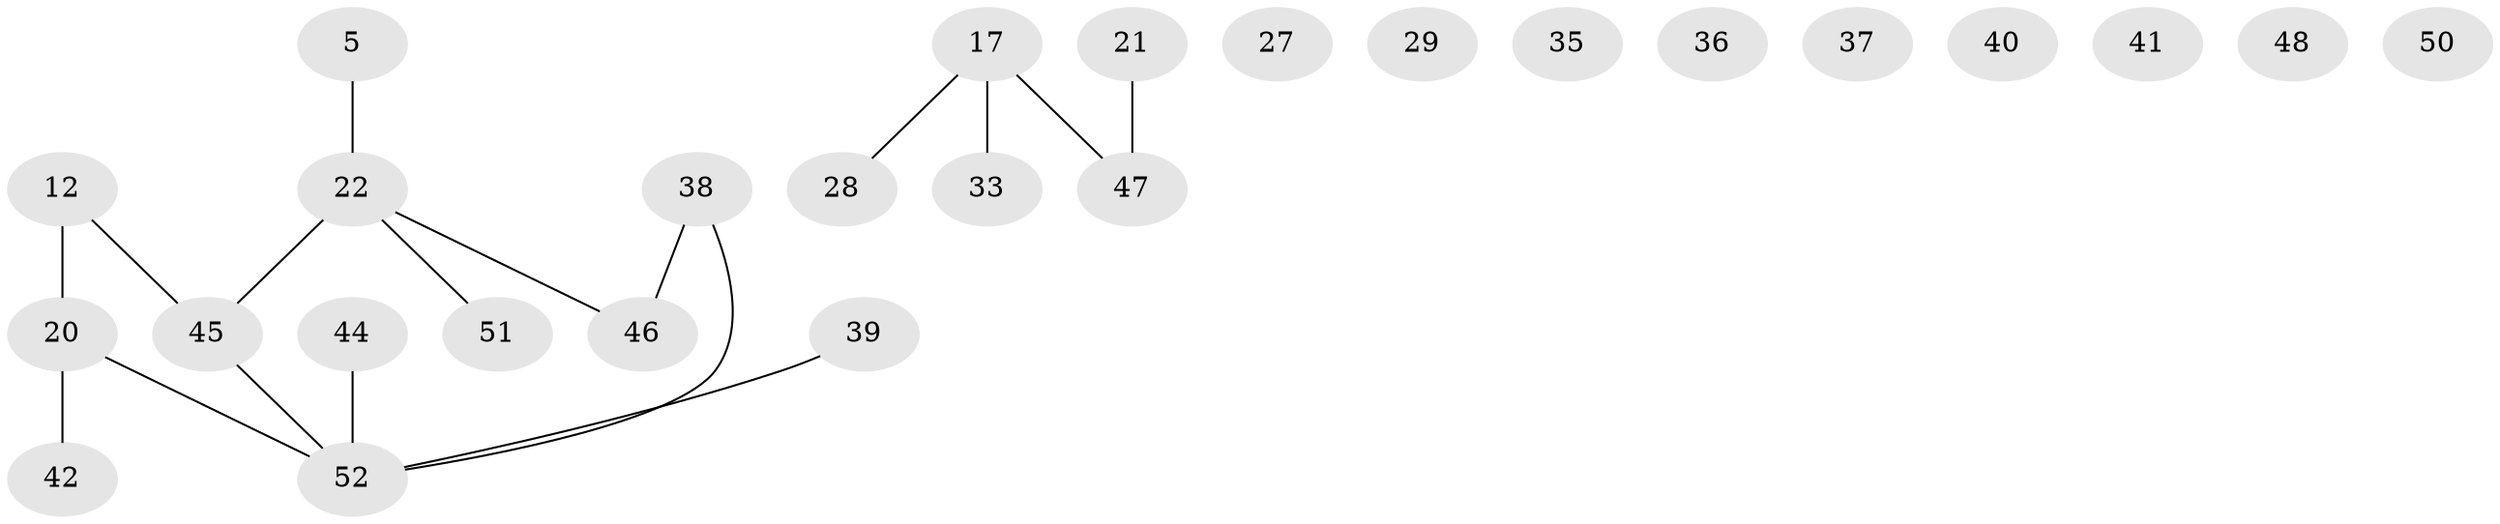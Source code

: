 // original degree distribution, {1: 0.3076923076923077, 2: 0.25, 3: 0.21153846153846154, 4: 0.057692307692307696, 5: 0.019230769230769232, 0: 0.15384615384615385}
// Generated by graph-tools (version 1.1) at 2025/38/03/09/25 04:38:50]
// undirected, 26 vertices, 17 edges
graph export_dot {
graph [start="1"]
  node [color=gray90,style=filled];
  5;
  12 [super="+2"];
  17 [super="+13"];
  20;
  21 [super="+14"];
  22;
  27;
  28;
  29;
  33 [super="+24"];
  35;
  36;
  37;
  38 [super="+3+23+34"];
  39;
  40;
  41 [super="+15+31"];
  42 [super="+1"];
  44 [super="+6+9+32"];
  45 [super="+43"];
  46;
  47;
  48;
  50;
  51 [super="+30"];
  52 [super="+10+26+49"];
  5 -- 22;
  12 -- 20 [weight=2];
  12 -- 45;
  17 -- 28;
  17 -- 47 [weight=2];
  17 -- 33;
  20 -- 42;
  20 -- 52;
  21 -- 47;
  22 -- 45 [weight=2];
  22 -- 46;
  22 -- 51;
  38 -- 52;
  38 -- 46;
  39 -- 52;
  44 -- 52;
  45 -- 52;
}
